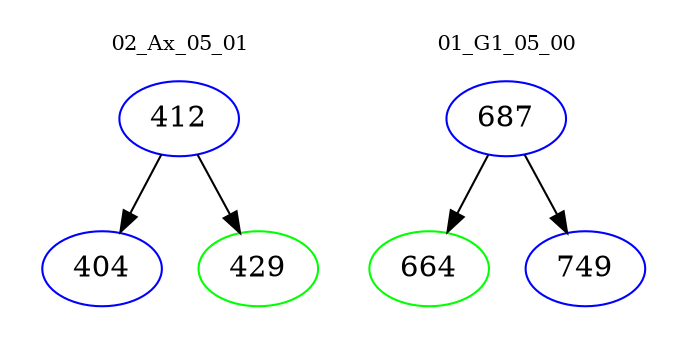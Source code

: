 digraph{
subgraph cluster_0 {
color = white
label = "02_Ax_05_01";
fontsize=10;
T0_412 [label="412", color="blue"]
T0_412 -> T0_404 [color="black"]
T0_404 [label="404", color="blue"]
T0_412 -> T0_429 [color="black"]
T0_429 [label="429", color="green"]
}
subgraph cluster_1 {
color = white
label = "01_G1_05_00";
fontsize=10;
T1_687 [label="687", color="blue"]
T1_687 -> T1_664 [color="black"]
T1_664 [label="664", color="green"]
T1_687 -> T1_749 [color="black"]
T1_749 [label="749", color="blue"]
}
}

